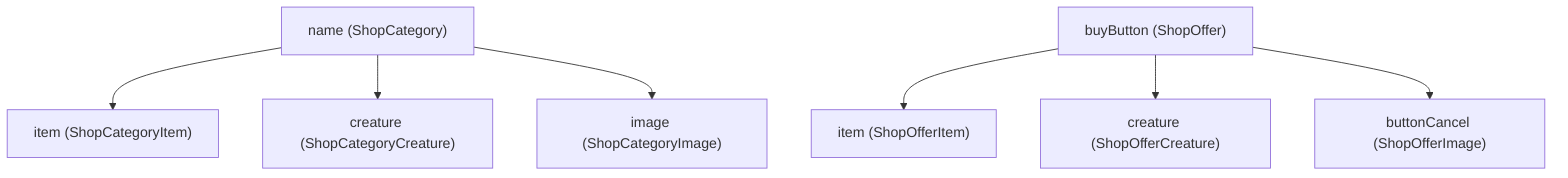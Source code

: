 graph TD
    W0["name (ShopCategory)"]
    W1["item (ShopCategoryItem)"]
    W0 --> W1
    W2["creature (ShopCategoryCreature)"]
    W0 --> W2
    W3["image (ShopCategoryImage)"]
    W0 --> W3
    W4["buyButton (ShopOffer)"]
    W5["item (ShopOfferItem)"]
    W4 --> W5
    W6["creature (ShopOfferCreature)"]
    W4 --> W6
    W7["buttonCancel (ShopOfferImage)"]
    W4 --> W7